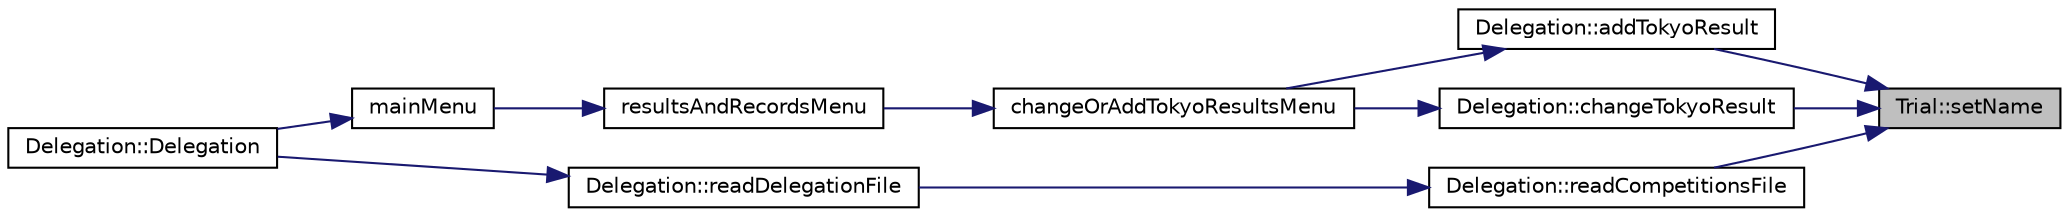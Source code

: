digraph "Trial::setName"
{
 // LATEX_PDF_SIZE
  edge [fontname="Helvetica",fontsize="10",labelfontname="Helvetica",labelfontsize="10"];
  node [fontname="Helvetica",fontsize="10",shape=record];
  rankdir="RL";
  Node1 [label="Trial::setName",height=0.2,width=0.4,color="black", fillcolor="grey75", style="filled", fontcolor="black",tooltip=" "];
  Node1 -> Node2 [dir="back",color="midnightblue",fontsize="10",style="solid",fontname="Helvetica"];
  Node2 [label="Delegation::addTokyoResult",height=0.2,width=0.4,color="black", fillcolor="white", style="filled",URL="$class_delegation.html#a0173d692b5a6254ee43c85781395b5c6",tooltip=" "];
  Node2 -> Node3 [dir="back",color="midnightblue",fontsize="10",style="solid",fontname="Helvetica"];
  Node3 [label="changeOrAddTokyoResultsMenu",height=0.2,width=0.4,color="black", fillcolor="white", style="filled",URL="$_menus_8h.html#abaf6e4ae71a857baffb055d2c552a0fb",tooltip=" "];
  Node3 -> Node4 [dir="back",color="midnightblue",fontsize="10",style="solid",fontname="Helvetica"];
  Node4 [label="resultsAndRecordsMenu",height=0.2,width=0.4,color="black", fillcolor="white", style="filled",URL="$_menus_8h.html#a71cead1a8fbcf6d5a67c0d9ca7da78fe",tooltip=" "];
  Node4 -> Node5 [dir="back",color="midnightblue",fontsize="10",style="solid",fontname="Helvetica"];
  Node5 [label="mainMenu",height=0.2,width=0.4,color="black", fillcolor="white", style="filled",URL="$_menus_8h.html#adea89c8d29e4ae56d3ad951015c13f19",tooltip=" "];
  Node5 -> Node6 [dir="back",color="midnightblue",fontsize="10",style="solid",fontname="Helvetica"];
  Node6 [label="Delegation::Delegation",height=0.2,width=0.4,color="black", fillcolor="white", style="filled",URL="$class_delegation.html#a7974b21ea4c06b7fb1245507c2093b63",tooltip=" "];
  Node1 -> Node7 [dir="back",color="midnightblue",fontsize="10",style="solid",fontname="Helvetica"];
  Node7 [label="Delegation::changeTokyoResult",height=0.2,width=0.4,color="black", fillcolor="white", style="filled",URL="$class_delegation.html#a320fdb9f822a6efb2af591b0debe9a9c",tooltip=" "];
  Node7 -> Node3 [dir="back",color="midnightblue",fontsize="10",style="solid",fontname="Helvetica"];
  Node1 -> Node8 [dir="back",color="midnightblue",fontsize="10",style="solid",fontname="Helvetica"];
  Node8 [label="Delegation::readCompetitionsFile",height=0.2,width=0.4,color="black", fillcolor="white", style="filled",URL="$class_delegation.html#a4c8869ea855642bd48088bed2ae9090d",tooltip=" "];
  Node8 -> Node9 [dir="back",color="midnightblue",fontsize="10",style="solid",fontname="Helvetica"];
  Node9 [label="Delegation::readDelegationFile",height=0.2,width=0.4,color="black", fillcolor="white", style="filled",URL="$class_delegation.html#a3f9a8996eb7587c169f748ec0b3f4bbf",tooltip=" "];
  Node9 -> Node6 [dir="back",color="midnightblue",fontsize="10",style="solid",fontname="Helvetica"];
}
